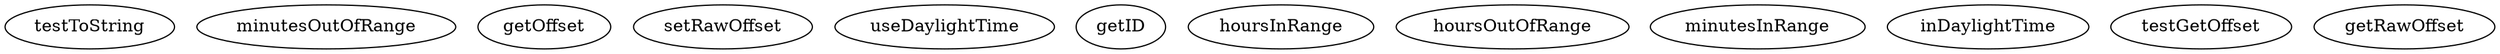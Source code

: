 digraph G {
testToString;
minutesOutOfRange;
getOffset;
setRawOffset;
useDaylightTime;
getID;
hoursInRange;
hoursOutOfRange;
minutesInRange;
inDaylightTime;
testGetOffset;
getRawOffset;
}